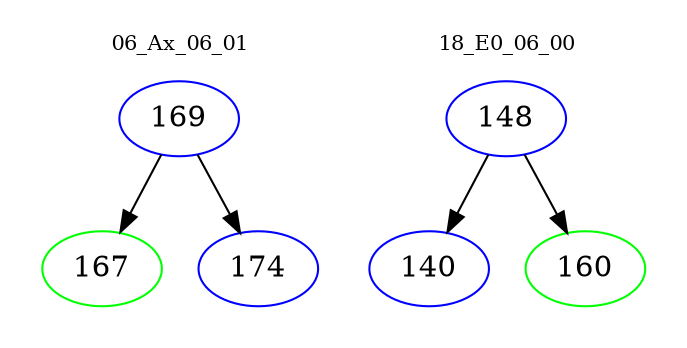digraph{
subgraph cluster_0 {
color = white
label = "06_Ax_06_01";
fontsize=10;
T0_169 [label="169", color="blue"]
T0_169 -> T0_167 [color="black"]
T0_167 [label="167", color="green"]
T0_169 -> T0_174 [color="black"]
T0_174 [label="174", color="blue"]
}
subgraph cluster_1 {
color = white
label = "18_E0_06_00";
fontsize=10;
T1_148 [label="148", color="blue"]
T1_148 -> T1_140 [color="black"]
T1_140 [label="140", color="blue"]
T1_148 -> T1_160 [color="black"]
T1_160 [label="160", color="green"]
}
}
